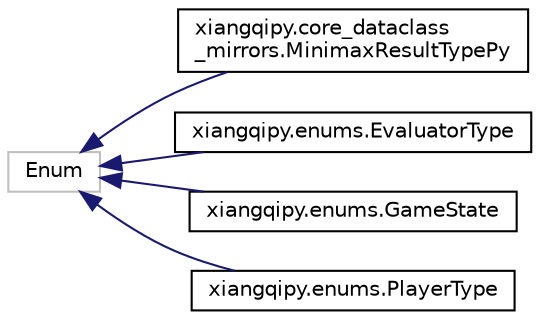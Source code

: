 digraph "Graphical Class Hierarchy"
{
 // LATEX_PDF_SIZE
  edge [fontname="Helvetica",fontsize="10",labelfontname="Helvetica",labelfontsize="10"];
  node [fontname="Helvetica",fontsize="10",shape=record];
  rankdir="LR";
  Node92 [label="Enum",height=0.2,width=0.4,color="grey75", fillcolor="white", style="filled",tooltip=" "];
  Node92 -> Node0 [dir="back",color="midnightblue",fontsize="10",style="solid",fontname="Helvetica"];
  Node0 [label="xiangqipy.core_dataclass\l_mirrors.MinimaxResultTypePy",height=0.2,width=0.4,color="black", fillcolor="white", style="filled",URL="$classxiangqipy_1_1core__dataclass__mirrors_1_1MinimaxResultTypePy.html",tooltip="Enum indicating the type of result obtained from Minimax analysis of a single node."];
  Node92 -> Node94 [dir="back",color="midnightblue",fontsize="10",style="solid",fontname="Helvetica"];
  Node94 [label="xiangqipy.enums.EvaluatorType",height=0.2,width=0.4,color="black", fillcolor="white", style="filled",URL="$classxiangqipy_1_1enums_1_1EvaluatorType.html",tooltip="Enum indicating type of core MoveEvaluator used for a Player."];
  Node92 -> Node95 [dir="back",color="midnightblue",fontsize="10",style="solid",fontname="Helvetica"];
  Node95 [label="xiangqipy.enums.GameState",height=0.2,width=0.4,color="black", fillcolor="white", style="filled",URL="$classxiangqipy_1_1enums_1_1GameState.html",tooltip="Enum indicating state of game: is either unfinished, or a particular player has won."];
  Node92 -> Node96 [dir="back",color="midnightblue",fontsize="10",style="solid",fontname="Helvetica"];
  Node96 [label="xiangqipy.enums.PlayerType",height=0.2,width=0.4,color="black", fillcolor="white", style="filled",URL="$classxiangqipy_1_1enums_1_1PlayerType.html",tooltip="Enum indicating type of player: Human, AI, or Scripted."];
}
